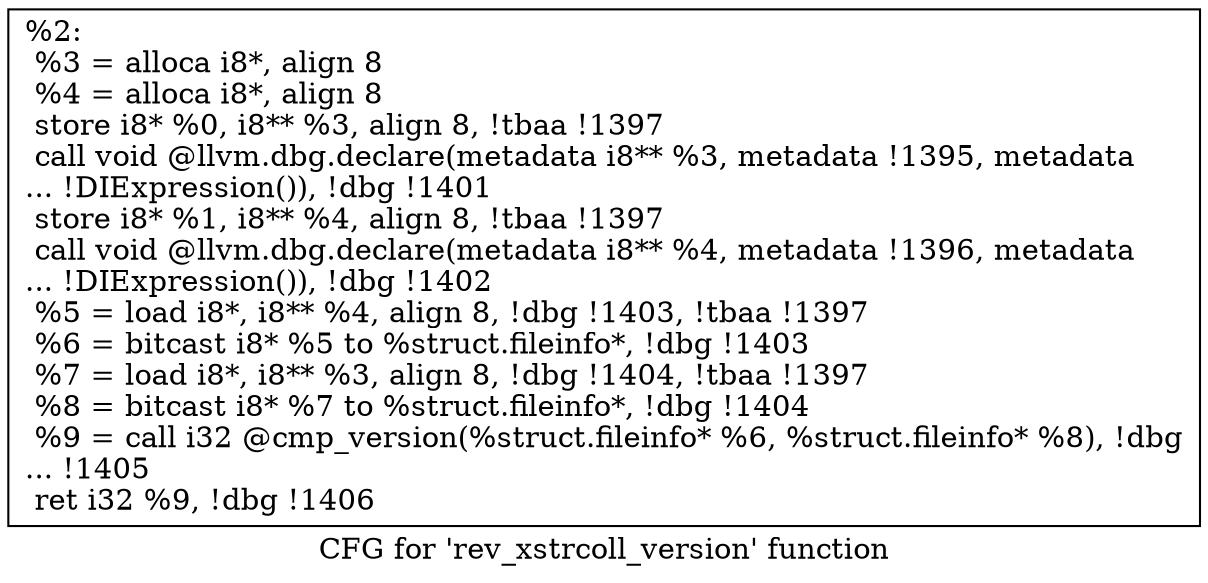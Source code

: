digraph "CFG for 'rev_xstrcoll_version' function" {
	label="CFG for 'rev_xstrcoll_version' function";

	Node0x2335dd0 [shape=record,label="{%2:\l  %3 = alloca i8*, align 8\l  %4 = alloca i8*, align 8\l  store i8* %0, i8** %3, align 8, !tbaa !1397\l  call void @llvm.dbg.declare(metadata i8** %3, metadata !1395, metadata\l... !DIExpression()), !dbg !1401\l  store i8* %1, i8** %4, align 8, !tbaa !1397\l  call void @llvm.dbg.declare(metadata i8** %4, metadata !1396, metadata\l... !DIExpression()), !dbg !1402\l  %5 = load i8*, i8** %4, align 8, !dbg !1403, !tbaa !1397\l  %6 = bitcast i8* %5 to %struct.fileinfo*, !dbg !1403\l  %7 = load i8*, i8** %3, align 8, !dbg !1404, !tbaa !1397\l  %8 = bitcast i8* %7 to %struct.fileinfo*, !dbg !1404\l  %9 = call i32 @cmp_version(%struct.fileinfo* %6, %struct.fileinfo* %8), !dbg\l... !1405\l  ret i32 %9, !dbg !1406\l}"];
}
